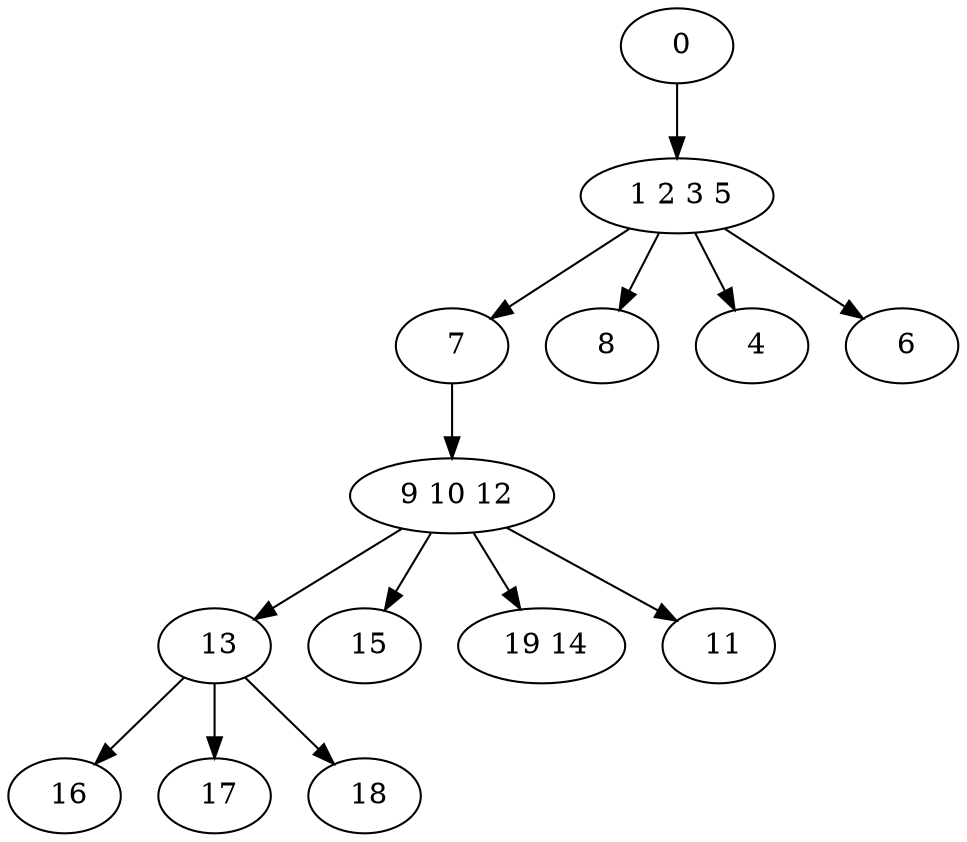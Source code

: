 digraph mytree {
" 0" -> " 1 2 3 5";
" 1 2 3 5" -> " 7";
" 1 2 3 5" -> " 8";
" 1 2 3 5" -> " 4";
" 1 2 3 5" -> " 6";
" 7" -> " 9 10 12";
" 8";
" 9 10 12" -> " 13";
" 9 10 12" -> " 15";
" 9 10 12" -> " 19 14";
" 9 10 12" -> " 11";
" 13" -> " 16";
" 13" -> " 17";
" 13" -> " 18";
" 15";
" 19 14";
" 16";
" 17";
" 18";
" 11";
" 4";
" 6";
}
